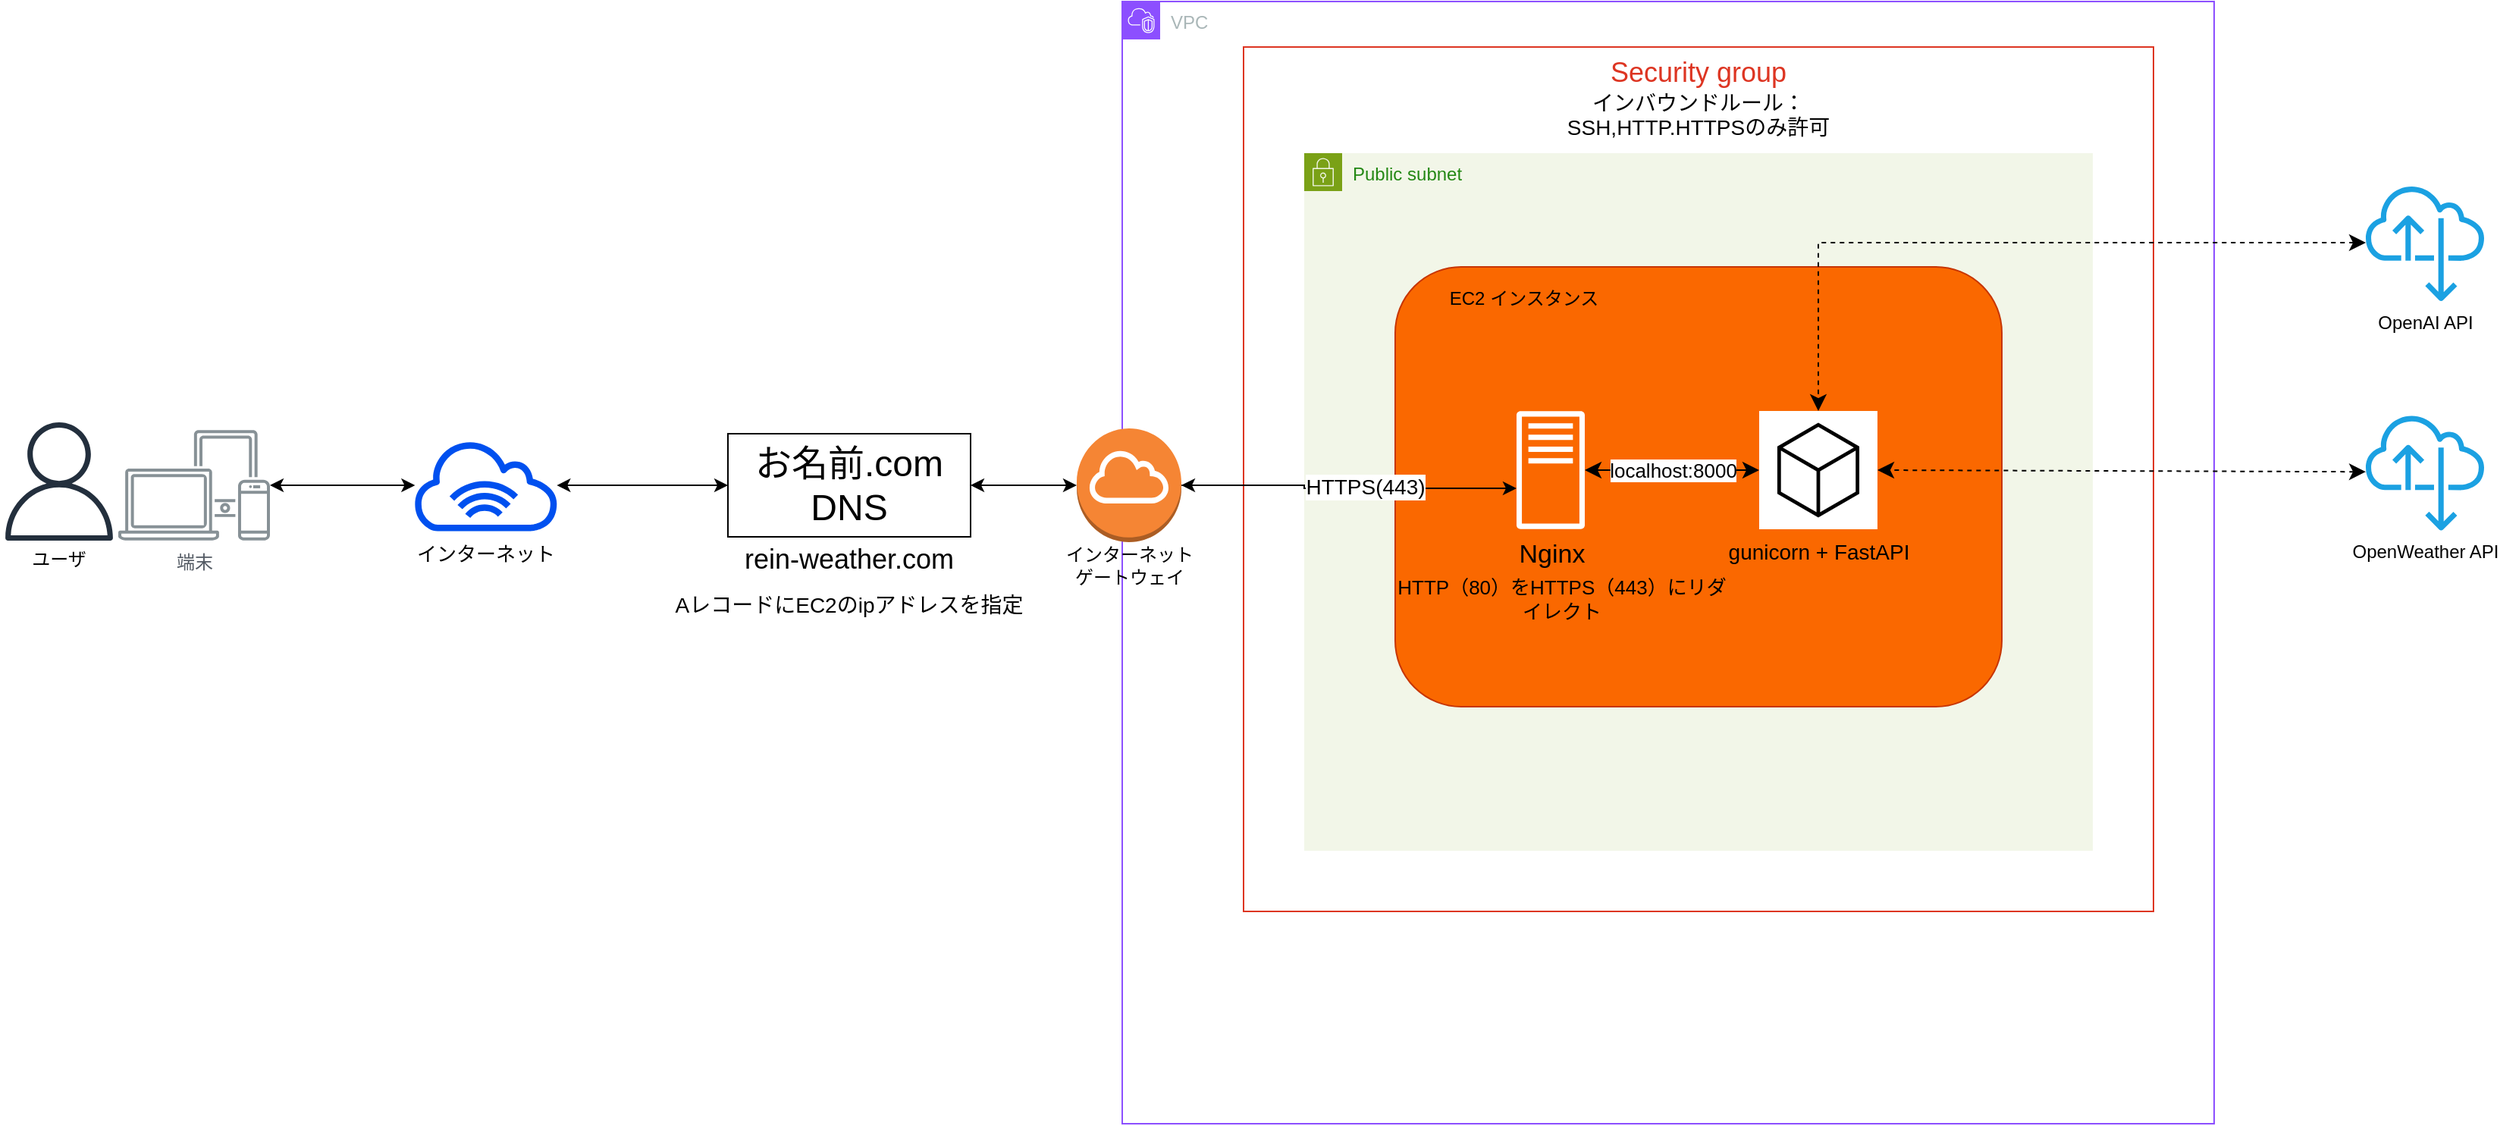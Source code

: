 <mxfile version="28.1.0">
  <diagram name="Page-1" id="SNUzIuCoOEPbIn9GyaEE">
    <mxGraphModel dx="1553" dy="828" grid="1" gridSize="10" guides="1" tooltips="1" connect="1" arrows="1" fold="1" page="1" pageScale="1" pageWidth="850" pageHeight="1100" math="0" shadow="0">
      <root>
        <mxCell id="0" />
        <mxCell id="1" parent="0" />
        <mxCell id="64VItN-ldDda_0AseaYJ-34" value="&lt;font style=&quot;font-size: 18px;&quot;&gt;Security group&lt;/font&gt;&lt;div&gt;&lt;font style=&quot;font-size: 14px;&quot;&gt;&lt;font style=&quot;color: light-dark(rgb(0, 0, 0), rgb(255, 255, 255));&quot;&gt;インバウンドルール：&lt;/font&gt;&lt;br&gt;&lt;/font&gt;&lt;div&gt;&lt;div&gt;&lt;font style=&quot;color: light-dark(rgb(0, 0, 0), rgb(255, 255, 255)); font-size: 14px;&quot;&gt;SSH,HTTP.HTTPSのみ許可&lt;/font&gt;&lt;/div&gt;&lt;/div&gt;&lt;/div&gt;" style="fillColor=none;strokeColor=#DD3522;verticalAlign=top;fontStyle=0;fontColor=#DD3522;whiteSpace=wrap;html=1;" parent="1" vertex="1">
          <mxGeometry x="520" y="110" width="600" height="570" as="geometry" />
        </mxCell>
        <mxCell id="2pPAs746N5YXF59XmvvB-1" value="" style="sketch=0;outlineConnect=0;fontColor=#232F3E;gradientColor=none;fillColor=#232F3D;strokeColor=none;dashed=0;verticalLabelPosition=bottom;verticalAlign=top;align=center;html=1;fontSize=12;fontStyle=0;aspect=fixed;pointerEvents=1;shape=mxgraph.aws4.user;" parent="1" vertex="1">
          <mxGeometry x="-300" y="357.5" width="78" height="78" as="geometry" />
        </mxCell>
        <mxCell id="2pPAs746N5YXF59XmvvB-2" value="端末" style="sketch=0;outlineConnect=0;gradientColor=none;fontColor=#545B64;strokeColor=none;fillColor=#879196;dashed=0;verticalLabelPosition=bottom;verticalAlign=top;align=center;html=1;fontSize=12;fontStyle=0;aspect=fixed;shape=mxgraph.aws4.illustration_devices;pointerEvents=1" parent="1" vertex="1">
          <mxGeometry x="-222" y="362.5" width="100" height="73" as="geometry" />
        </mxCell>
        <mxCell id="FWb8tEgiI8DzZg2tGHWB-6" value="&lt;font style=&quot;font-size: 14px;&quot;&gt;AレコードにEC2のipアドレスを指定&lt;/font&gt;" style="text;html=1;align=center;verticalAlign=middle;whiteSpace=wrap;rounded=0;" parent="1" vertex="1">
          <mxGeometry x="140" y="463" width="240" height="30" as="geometry" />
        </mxCell>
        <mxCell id="FWb8tEgiI8DzZg2tGHWB-7" value="" style="edgeStyle=orthogonalEdgeStyle;rounded=0;orthogonalLoop=1;jettySize=auto;html=1;entryX=0;entryY=0.5;entryDx=0;entryDy=0;entryPerimeter=0;startArrow=classic;startFill=1;" parent="1" source="64VItN-ldDda_0AseaYJ-6" target="FWb8tEgiI8DzZg2tGHWB-4" edge="1">
          <mxGeometry relative="1" as="geometry">
            <mxPoint x="840" y="399" as="targetPoint" />
            <mxPoint x="48" y="399" as="sourcePoint" />
          </mxGeometry>
        </mxCell>
        <mxCell id="FWb8tEgiI8DzZg2tGHWB-4" value="&lt;font style=&quot;font-size: 24px;&quot;&gt;お名前.com DNS&lt;/font&gt;" style="rounded=0;whiteSpace=wrap;html=1;" parent="1" vertex="1">
          <mxGeometry x="180" y="365" width="160" height="68" as="geometry" />
        </mxCell>
        <mxCell id="nhC98Z-bUzA45hcqgXqe-2" value="ユーザ" style="text;html=1;align=center;verticalAlign=middle;whiteSpace=wrap;rounded=0;" parent="1" vertex="1">
          <mxGeometry x="-291" y="433" width="60" height="30" as="geometry" />
        </mxCell>
        <mxCell id="64VItN-ldDda_0AseaYJ-1" value="VPC" style="points=[[0,0],[0.25,0],[0.5,0],[0.75,0],[1,0],[1,0.25],[1,0.5],[1,0.75],[1,1],[0.75,1],[0.5,1],[0.25,1],[0,1],[0,0.75],[0,0.5],[0,0.25]];outlineConnect=0;gradientColor=none;html=1;whiteSpace=wrap;fontSize=12;fontStyle=0;container=0;pointerEvents=0;collapsible=0;recursiveResize=0;shape=mxgraph.aws4.group;grIcon=mxgraph.aws4.group_vpc2;strokeColor=#8C4FFF;fillColor=none;verticalAlign=top;align=left;spacingLeft=30;fontColor=light-dark(#AAB7B8,#FFFFFF);dashed=0;" parent="1" vertex="1">
          <mxGeometry x="440" y="80" width="720" height="740" as="geometry" />
        </mxCell>
        <mxCell id="64VItN-ldDda_0AseaYJ-4" value="rein-weather.com" style="text;html=1;align=center;verticalAlign=middle;whiteSpace=wrap;rounded=0;fontSize=18;" parent="1" vertex="1">
          <mxGeometry x="180" y="433" width="160" height="30" as="geometry" />
        </mxCell>
        <mxCell id="64VItN-ldDda_0AseaYJ-7" value="" style="edgeStyle=orthogonalEdgeStyle;rounded=0;orthogonalLoop=1;jettySize=auto;html=1;entryX=0;entryY=0.5;entryDx=0;entryDy=0;entryPerimeter=0;startArrow=classic;startFill=1;" parent="1" source="2pPAs746N5YXF59XmvvB-2" target="64VItN-ldDda_0AseaYJ-6" edge="1">
          <mxGeometry relative="1" as="geometry">
            <mxPoint x="180" y="399" as="targetPoint" />
            <mxPoint x="-122" y="399" as="sourcePoint" />
          </mxGeometry>
        </mxCell>
        <mxCell id="64VItN-ldDda_0AseaYJ-6" value="" style="sketch=0;outlineConnect=0;dashed=0;verticalLabelPosition=bottom;verticalAlign=top;align=center;html=1;fontSize=12;fontStyle=0;aspect=fixed;pointerEvents=1;shape=mxgraph.aws4.internet_alt1;fillColor=#0050ef;fontColor=#ffffff;strokeColor=#001DBC;" parent="1" vertex="1">
          <mxGeometry x="-28.74" y="368.75" width="98.31" height="60.5" as="geometry" />
        </mxCell>
        <mxCell id="64VItN-ldDda_0AseaYJ-8" value="インターネット" style="text;strokeColor=none;fillColor=none;html=1;align=center;verticalAlign=middle;whiteSpace=wrap;rounded=0;fontSize=13;" parent="1" vertex="1">
          <mxGeometry x="-30.0" y="429.25" width="100.84" height="30" as="geometry" />
        </mxCell>
        <mxCell id="64VItN-ldDda_0AseaYJ-15" value="&lt;font style=&quot;color: light-dark(rgb(0, 0, 0), rgb(255, 255, 255));&quot;&gt;OpenWeather API&lt;/font&gt;" style="sketch=0;outlineConnect=0;dashed=0;verticalLabelPosition=bottom;verticalAlign=top;align=center;html=1;fontSize=12;fontStyle=0;aspect=fixed;pointerEvents=1;shape=mxgraph.aws4.internet_alt22;strokeColor=#006EAF;fillColor=#1ba1e2;fontColor=#ffffff;" parent="1" vertex="1">
          <mxGeometry x="1260" y="351.25" width="78" height="78" as="geometry" />
        </mxCell>
        <mxCell id="64VItN-ldDda_0AseaYJ-19" value="" style="edgeStyle=orthogonalEdgeStyle;rounded=0;orthogonalLoop=1;jettySize=auto;html=1;startArrow=classic;startFill=1;" parent="1" source="FWb8tEgiI8DzZg2tGHWB-4" target="64VItN-ldDda_0AseaYJ-18" edge="1">
          <mxGeometry relative="1" as="geometry">
            <mxPoint x="520" y="400" as="targetPoint" />
            <mxPoint x="340" y="399" as="sourcePoint" />
            <Array as="points" />
          </mxGeometry>
        </mxCell>
        <mxCell id="64VItN-ldDda_0AseaYJ-35" style="edgeStyle=none;curved=1;rounded=0;orthogonalLoop=1;jettySize=auto;html=1;fontSize=12;startSize=8;endSize=8;" parent="1" source="64VItN-ldDda_0AseaYJ-18" edge="1">
          <mxGeometry relative="1" as="geometry">
            <mxPoint x="480" y="399" as="targetPoint" />
          </mxGeometry>
        </mxCell>
        <mxCell id="64VItN-ldDda_0AseaYJ-13" value="Public subnet" style="points=[[0,0],[0.25,0],[0.5,0],[0.75,0],[1,0],[1,0.25],[1,0.5],[1,0.75],[1,1],[0.75,1],[0.5,1],[0.25,1],[0,1],[0,0.75],[0,0.5],[0,0.25]];outlineConnect=0;gradientColor=none;html=1;whiteSpace=wrap;fontSize=12;fontStyle=0;container=0;pointerEvents=0;collapsible=0;recursiveResize=0;shape=mxgraph.aws4.group;grIcon=mxgraph.aws4.group_security_group;grStroke=0;strokeColor=#7AA116;fillColor=#F2F6E8;verticalAlign=top;align=left;spacingLeft=30;fontColor=#248814;dashed=0;" parent="1" vertex="1">
          <mxGeometry x="560" y="180" width="520" height="460" as="geometry" />
        </mxCell>
        <mxCell id="64VItN-ldDda_0AseaYJ-20" value="" style="rounded=1;whiteSpace=wrap;html=1;fontColor=#000000;fillColor=light-dark(#FA6800,#C65E14);strokeColor=#C73500;" parent="1" vertex="1">
          <mxGeometry x="620" y="255" width="400" height="290" as="geometry" />
        </mxCell>
        <mxCell id="64VItN-ldDda_0AseaYJ-3" value="&lt;font style=&quot;font-size: 14px;&quot;&gt;HTTPS(443&lt;span style=&quot;color: light-dark(rgb(0, 0, 0), rgb(255, 255, 255));&quot;&gt;)&lt;/span&gt;&lt;/font&gt;" style="edgeStyle=orthogonalEdgeStyle;rounded=0;orthogonalLoop=1;jettySize=auto;html=1;startArrow=classic;startFill=1;" parent="1" source="64VItN-ldDda_0AseaYJ-18" target="64VItN-ldDda_0AseaYJ-10" edge="1">
          <mxGeometry x="0.103" y="1" relative="1" as="geometry">
            <mxPoint x="580" y="399" as="targetPoint" />
            <mxPoint x="340" y="399" as="sourcePoint" />
            <Array as="points">
              <mxPoint x="560" y="399" />
              <mxPoint x="560" y="401" />
            </Array>
            <mxPoint as="offset" />
          </mxGeometry>
        </mxCell>
        <mxCell id="64VItN-ldDda_0AseaYJ-31" value="インターネットゲートウェイ" style="text;html=1;align=center;verticalAlign=middle;whiteSpace=wrap;rounded=0;" parent="1" vertex="1">
          <mxGeometry x="396.75" y="436.5" width="95.5" height="30" as="geometry" />
        </mxCell>
        <mxCell id="64VItN-ldDda_0AseaYJ-29" value="&lt;font style=&quot;font-size: 13px;&quot;&gt;localhost:8000&lt;/font&gt;" style="edgeStyle=none;curved=1;rounded=0;orthogonalLoop=1;jettySize=auto;html=1;fontSize=12;startSize=8;endSize=8;startArrow=classic;startFill=1;" parent="1" source="64VItN-ldDda_0AseaYJ-10" target="64VItN-ldDda_0AseaYJ-14" edge="1">
          <mxGeometry relative="1" as="geometry" />
        </mxCell>
        <mxCell id="64VItN-ldDda_0AseaYJ-14" value="&lt;font style=&quot;color: light-dark(rgb(0, 0, 0), rgb(0, 0, 0)); font-size: 14px;&quot;&gt;gunicorn + FastAPI&lt;/font&gt;" style="sketch=0;points=[[0,0,0],[0.25,0,0],[0.5,0,0],[0.75,0,0],[1,0,0],[0,1,0],[0.25,1,0],[0.5,1,0],[0.75,1,0],[1,1,0],[0,0.25,0],[0,0.5,0],[0,0.75,0],[1,0.25,0],[1,0.5,0],[1,0.75,0]];gradientDirection=north;outlineConnect=0;dashed=0;verticalLabelPosition=bottom;verticalAlign=top;align=center;html=1;fontSize=12;fontStyle=0;aspect=fixed;shape=mxgraph.aws4.resourceIcon;resIcon=mxgraph.aws4.general;" parent="1" vertex="1">
          <mxGeometry x="860" y="350" width="78" height="78" as="geometry" />
        </mxCell>
        <mxCell id="64VItN-ldDda_0AseaYJ-26" value="EC2 インスタンス" style="text;html=1;align=center;verticalAlign=middle;whiteSpace=wrap;rounded=0;fontColor=light-dark(#000000,#000000);" parent="1" vertex="1">
          <mxGeometry x="650" y="261" width="110" height="30" as="geometry" />
        </mxCell>
        <mxCell id="64VItN-ldDda_0AseaYJ-27" style="edgeStyle=none;curved=1;rounded=0;orthogonalLoop=1;jettySize=auto;html=1;entryX=0.5;entryY=0;entryDx=0;entryDy=0;entryPerimeter=0;fontSize=12;startSize=8;endSize=8;" parent="1" source="64VItN-ldDda_0AseaYJ-14" target="64VItN-ldDda_0AseaYJ-14" edge="1">
          <mxGeometry relative="1" as="geometry" />
        </mxCell>
        <mxCell id="64VItN-ldDda_0AseaYJ-32" value="&lt;font style=&quot;color: light-dark(rgb(0, 0, 0), rgb(0, 0, 0));&quot;&gt;HTTP（80）をHTTPS（443）にリダイレクト&lt;/font&gt;" style="text;html=1;align=center;verticalAlign=middle;whiteSpace=wrap;rounded=0;fontSize=13;" parent="1" vertex="1">
          <mxGeometry x="620" y="459.25" width="220" height="30" as="geometry" />
        </mxCell>
        <mxCell id="64VItN-ldDda_0AseaYJ-37" style="edgeStyle=none;curved=1;rounded=0;orthogonalLoop=1;jettySize=auto;html=1;exitX=1;exitY=1;exitDx=0;exitDy=0;fontSize=12;startSize=8;endSize=8;" parent="1" source="64VItN-ldDda_0AseaYJ-34" target="64VItN-ldDda_0AseaYJ-34" edge="1">
          <mxGeometry relative="1" as="geometry" />
        </mxCell>
        <mxCell id="64VItN-ldDda_0AseaYJ-16" value="&lt;font style=&quot;color: light-dark(rgb(0, 0, 0), rgb(255, 255, 255));&quot;&gt;OpenAI API&lt;/font&gt;" style="sketch=0;outlineConnect=0;fontColor=#ffffff;fillColor=#1ba1e2;strokeColor=#006EAF;dashed=0;verticalLabelPosition=bottom;verticalAlign=top;align=center;html=1;fontSize=12;fontStyle=0;aspect=fixed;pointerEvents=1;shape=mxgraph.aws4.internet_alt22;" parent="1" vertex="1">
          <mxGeometry x="1260" y="200" width="78" height="78" as="geometry" />
        </mxCell>
        <mxCell id="64VItN-ldDda_0AseaYJ-23" style="edgeStyle=orthogonalEdgeStyle;rounded=0;orthogonalLoop=1;jettySize=auto;html=1;fontSize=12;startSize=8;endSize=8;dashed=1;startArrow=classic;startFill=1;" parent="1" source="64VItN-ldDda_0AseaYJ-16" target="64VItN-ldDda_0AseaYJ-14" edge="1">
          <mxGeometry relative="1" as="geometry">
            <mxPoint x="1300" y="410" as="targetPoint" />
          </mxGeometry>
        </mxCell>
        <mxCell id="64VItN-ldDda_0AseaYJ-24" style="edgeStyle=none;curved=1;rounded=0;orthogonalLoop=1;jettySize=auto;html=1;entryX=1;entryY=0.5;entryDx=0;entryDy=0;entryPerimeter=0;fontSize=12;startSize=8;endSize=8;dashed=1;startArrow=classic;startFill=1;" parent="1" source="64VItN-ldDda_0AseaYJ-15" target="64VItN-ldDda_0AseaYJ-14" edge="1">
          <mxGeometry relative="1" as="geometry" />
        </mxCell>
        <mxCell id="64VItN-ldDda_0AseaYJ-18" value="" style="outlineConnect=0;dashed=0;verticalLabelPosition=bottom;verticalAlign=top;align=center;html=1;shape=mxgraph.aws3.internet_gateway;fillColor=#F58534;gradientColor=none;" parent="1" vertex="1">
          <mxGeometry x="410" y="361.5" width="69" height="75" as="geometry" />
        </mxCell>
        <mxCell id="64VItN-ldDda_0AseaYJ-10" value="&lt;font style=&quot;color: light-dark(rgb(0, 0, 0), rgb(0, 0, 0)); font-size: 17px;&quot;&gt;Nginx&lt;/font&gt;" style="sketch=0;outlineConnect=0;dashed=0;verticalLabelPosition=bottom;verticalAlign=top;align=center;html=1;fontSize=12;fontStyle=0;aspect=fixed;pointerEvents=1;shape=mxgraph.aws4.traditional_server;shadow=0;" parent="1" vertex="1">
          <mxGeometry x="700" y="350" width="45" height="78" as="geometry" />
        </mxCell>
      </root>
    </mxGraphModel>
  </diagram>
</mxfile>
